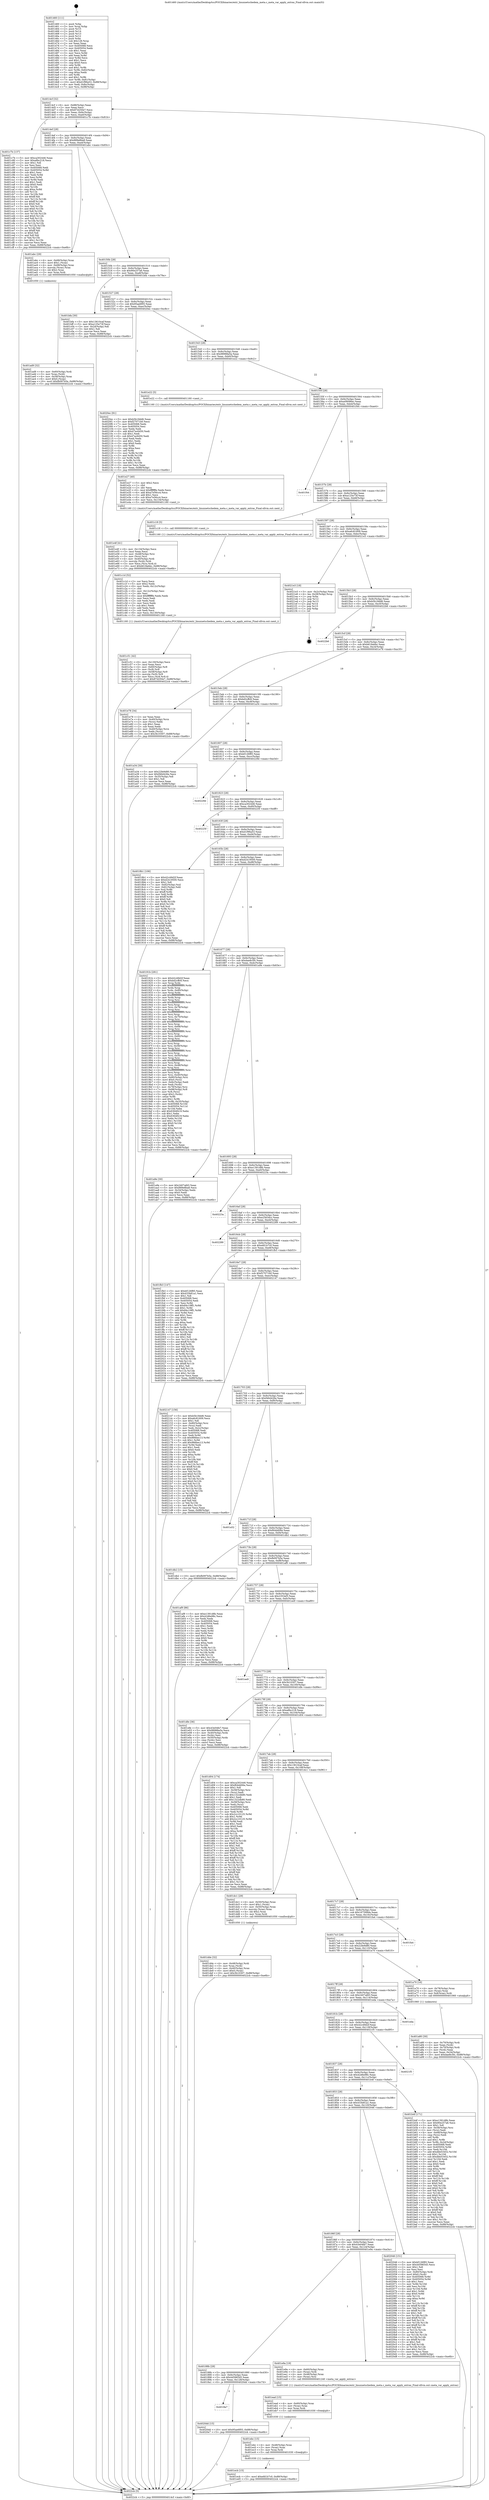 digraph "0x401460" {
  label = "0x401460 (/mnt/c/Users/mathe/Desktop/tcc/POCII/binaries/extr_linuxnetschedem_meta.c_meta_var_apply_extras_Final-ollvm.out::main(0))"
  labelloc = "t"
  node[shape=record]

  Entry [label="",width=0.3,height=0.3,shape=circle,fillcolor=black,style=filled]
  "0x4014cf" [label="{
     0x4014cf [32]\l
     | [instrs]\l
     &nbsp;&nbsp;0x4014cf \<+6\>: mov -0x88(%rbp),%eax\l
     &nbsp;&nbsp;0x4014d5 \<+2\>: mov %eax,%ecx\l
     &nbsp;&nbsp;0x4014d7 \<+6\>: sub $0x87d250e7,%ecx\l
     &nbsp;&nbsp;0x4014dd \<+6\>: mov %eax,-0x9c(%rbp)\l
     &nbsp;&nbsp;0x4014e3 \<+6\>: mov %ecx,-0xa0(%rbp)\l
     &nbsp;&nbsp;0x4014e9 \<+6\>: je 0000000000401c7b \<main+0x81b\>\l
  }"]
  "0x401c7b" [label="{
     0x401c7b [137]\l
     | [instrs]\l
     &nbsp;&nbsp;0x401c7b \<+5\>: mov $0xca302446,%eax\l
     &nbsp;&nbsp;0x401c80 \<+5\>: mov $0xa8bc218,%ecx\l
     &nbsp;&nbsp;0x401c85 \<+2\>: mov $0x1,%dl\l
     &nbsp;&nbsp;0x401c87 \<+2\>: xor %esi,%esi\l
     &nbsp;&nbsp;0x401c89 \<+7\>: mov 0x405068,%edi\l
     &nbsp;&nbsp;0x401c90 \<+8\>: mov 0x405054,%r8d\l
     &nbsp;&nbsp;0x401c98 \<+3\>: sub $0x1,%esi\l
     &nbsp;&nbsp;0x401c9b \<+3\>: mov %edi,%r9d\l
     &nbsp;&nbsp;0x401c9e \<+3\>: add %esi,%r9d\l
     &nbsp;&nbsp;0x401ca1 \<+4\>: imul %r9d,%edi\l
     &nbsp;&nbsp;0x401ca5 \<+3\>: and $0x1,%edi\l
     &nbsp;&nbsp;0x401ca8 \<+3\>: cmp $0x0,%edi\l
     &nbsp;&nbsp;0x401cab \<+4\>: sete %r10b\l
     &nbsp;&nbsp;0x401caf \<+4\>: cmp $0xa,%r8d\l
     &nbsp;&nbsp;0x401cb3 \<+4\>: setl %r11b\l
     &nbsp;&nbsp;0x401cb7 \<+3\>: mov %r10b,%bl\l
     &nbsp;&nbsp;0x401cba \<+3\>: xor $0xff,%bl\l
     &nbsp;&nbsp;0x401cbd \<+3\>: mov %r11b,%r14b\l
     &nbsp;&nbsp;0x401cc0 \<+4\>: xor $0xff,%r14b\l
     &nbsp;&nbsp;0x401cc4 \<+3\>: xor $0x0,%dl\l
     &nbsp;&nbsp;0x401cc7 \<+3\>: mov %bl,%r15b\l
     &nbsp;&nbsp;0x401cca \<+4\>: and $0x0,%r15b\l
     &nbsp;&nbsp;0x401cce \<+3\>: and %dl,%r10b\l
     &nbsp;&nbsp;0x401cd1 \<+3\>: mov %r14b,%r12b\l
     &nbsp;&nbsp;0x401cd4 \<+4\>: and $0x0,%r12b\l
     &nbsp;&nbsp;0x401cd8 \<+3\>: and %dl,%r11b\l
     &nbsp;&nbsp;0x401cdb \<+3\>: or %r10b,%r15b\l
     &nbsp;&nbsp;0x401cde \<+3\>: or %r11b,%r12b\l
     &nbsp;&nbsp;0x401ce1 \<+3\>: xor %r12b,%r15b\l
     &nbsp;&nbsp;0x401ce4 \<+3\>: or %r14b,%bl\l
     &nbsp;&nbsp;0x401ce7 \<+3\>: xor $0xff,%bl\l
     &nbsp;&nbsp;0x401cea \<+3\>: or $0x0,%dl\l
     &nbsp;&nbsp;0x401ced \<+2\>: and %dl,%bl\l
     &nbsp;&nbsp;0x401cef \<+3\>: or %bl,%r15b\l
     &nbsp;&nbsp;0x401cf2 \<+4\>: test $0x1,%r15b\l
     &nbsp;&nbsp;0x401cf6 \<+3\>: cmovne %ecx,%eax\l
     &nbsp;&nbsp;0x401cf9 \<+6\>: mov %eax,-0x88(%rbp)\l
     &nbsp;&nbsp;0x401cff \<+5\>: jmp 00000000004022cb \<main+0xe6b\>\l
  }"]
  "0x4014ef" [label="{
     0x4014ef [28]\l
     | [instrs]\l
     &nbsp;&nbsp;0x4014ef \<+5\>: jmp 00000000004014f4 \<main+0x94\>\l
     &nbsp;&nbsp;0x4014f4 \<+6\>: mov -0x9c(%rbp),%eax\l
     &nbsp;&nbsp;0x4014fa \<+5\>: sub $0x889e8ba8,%eax\l
     &nbsp;&nbsp;0x4014ff \<+6\>: mov %eax,-0xa4(%rbp)\l
     &nbsp;&nbsp;0x401505 \<+6\>: je 0000000000401abc \<main+0x65c\>\l
  }"]
  Exit [label="",width=0.3,height=0.3,shape=circle,fillcolor=black,style=filled,peripheries=2]
  "0x401abc" [label="{
     0x401abc [29]\l
     | [instrs]\l
     &nbsp;&nbsp;0x401abc \<+4\>: mov -0x68(%rbp),%rax\l
     &nbsp;&nbsp;0x401ac0 \<+6\>: movl $0x1,(%rax)\l
     &nbsp;&nbsp;0x401ac6 \<+4\>: mov -0x68(%rbp),%rax\l
     &nbsp;&nbsp;0x401aca \<+3\>: movslq (%rax),%rax\l
     &nbsp;&nbsp;0x401acd \<+4\>: shl $0x2,%rax\l
     &nbsp;&nbsp;0x401ad1 \<+3\>: mov %rax,%rdi\l
     &nbsp;&nbsp;0x401ad4 \<+5\>: call 0000000000401050 \<malloc@plt\>\l
     | [calls]\l
     &nbsp;&nbsp;0x401050 \{1\} (unknown)\l
  }"]
  "0x40150b" [label="{
     0x40150b [28]\l
     | [instrs]\l
     &nbsp;&nbsp;0x40150b \<+5\>: jmp 0000000000401510 \<main+0xb0\>\l
     &nbsp;&nbsp;0x401510 \<+6\>: mov -0x9c(%rbp),%eax\l
     &nbsp;&nbsp;0x401516 \<+5\>: sub $0x90e257a6,%eax\l
     &nbsp;&nbsp;0x40151b \<+6\>: mov %eax,-0xa8(%rbp)\l
     &nbsp;&nbsp;0x401521 \<+6\>: je 0000000000401bfa \<main+0x79a\>\l
  }"]
  "0x4018a7" [label="{
     0x4018a7\l
  }", style=dashed]
  "0x401bfa" [label="{
     0x401bfa [30]\l
     | [instrs]\l
     &nbsp;&nbsp;0x401bfa \<+5\>: mov $0x13610caf,%eax\l
     &nbsp;&nbsp;0x401bff \<+5\>: mov $0xa125e73f,%ecx\l
     &nbsp;&nbsp;0x401c04 \<+3\>: mov -0x2d(%rbp),%dl\l
     &nbsp;&nbsp;0x401c07 \<+3\>: test $0x1,%dl\l
     &nbsp;&nbsp;0x401c0a \<+3\>: cmovne %ecx,%eax\l
     &nbsp;&nbsp;0x401c0d \<+6\>: mov %eax,-0x88(%rbp)\l
     &nbsp;&nbsp;0x401c13 \<+5\>: jmp 00000000004022cb \<main+0xe6b\>\l
  }"]
  "0x401527" [label="{
     0x401527 [28]\l
     | [instrs]\l
     &nbsp;&nbsp;0x401527 \<+5\>: jmp 000000000040152c \<main+0xcc\>\l
     &nbsp;&nbsp;0x40152c \<+6\>: mov -0x9c(%rbp),%eax\l
     &nbsp;&nbsp;0x401532 \<+5\>: sub $0x95ae6f05,%eax\l
     &nbsp;&nbsp;0x401537 \<+6\>: mov %eax,-0xac(%rbp)\l
     &nbsp;&nbsp;0x40153d \<+6\>: je 00000000004020ec \<main+0xc8c\>\l
  }"]
  "0x4020dd" [label="{
     0x4020dd [15]\l
     | [instrs]\l
     &nbsp;&nbsp;0x4020dd \<+10\>: movl $0x95ae6f05,-0x88(%rbp)\l
     &nbsp;&nbsp;0x4020e7 \<+5\>: jmp 00000000004022cb \<main+0xe6b\>\l
  }"]
  "0x4020ec" [label="{
     0x4020ec [91]\l
     | [instrs]\l
     &nbsp;&nbsp;0x4020ec \<+5\>: mov $0xb5b18dd6,%eax\l
     &nbsp;&nbsp;0x4020f1 \<+5\>: mov $0xf27071b0,%ecx\l
     &nbsp;&nbsp;0x4020f6 \<+7\>: mov 0x405068,%edx\l
     &nbsp;&nbsp;0x4020fd \<+7\>: mov 0x405054,%esi\l
     &nbsp;&nbsp;0x402104 \<+2\>: mov %edx,%edi\l
     &nbsp;&nbsp;0x402106 \<+6\>: add $0x47ac6450,%edi\l
     &nbsp;&nbsp;0x40210c \<+3\>: sub $0x1,%edi\l
     &nbsp;&nbsp;0x40210f \<+6\>: sub $0x47ac6450,%edi\l
     &nbsp;&nbsp;0x402115 \<+3\>: imul %edi,%edx\l
     &nbsp;&nbsp;0x402118 \<+3\>: and $0x1,%edx\l
     &nbsp;&nbsp;0x40211b \<+3\>: cmp $0x0,%edx\l
     &nbsp;&nbsp;0x40211e \<+4\>: sete %r8b\l
     &nbsp;&nbsp;0x402122 \<+3\>: cmp $0xa,%esi\l
     &nbsp;&nbsp;0x402125 \<+4\>: setl %r9b\l
     &nbsp;&nbsp;0x402129 \<+3\>: mov %r8b,%r10b\l
     &nbsp;&nbsp;0x40212c \<+3\>: and %r9b,%r10b\l
     &nbsp;&nbsp;0x40212f \<+3\>: xor %r9b,%r8b\l
     &nbsp;&nbsp;0x402132 \<+3\>: or %r8b,%r10b\l
     &nbsp;&nbsp;0x402135 \<+4\>: test $0x1,%r10b\l
     &nbsp;&nbsp;0x402139 \<+3\>: cmovne %ecx,%eax\l
     &nbsp;&nbsp;0x40213c \<+6\>: mov %eax,-0x88(%rbp)\l
     &nbsp;&nbsp;0x402142 \<+5\>: jmp 00000000004022cb \<main+0xe6b\>\l
  }"]
  "0x401543" [label="{
     0x401543 [28]\l
     | [instrs]\l
     &nbsp;&nbsp;0x401543 \<+5\>: jmp 0000000000401548 \<main+0xe8\>\l
     &nbsp;&nbsp;0x401548 \<+6\>: mov -0x9c(%rbp),%eax\l
     &nbsp;&nbsp;0x40154e \<+5\>: sub $0x98988a5a,%eax\l
     &nbsp;&nbsp;0x401553 \<+6\>: mov %eax,-0xb0(%rbp)\l
     &nbsp;&nbsp;0x401559 \<+6\>: je 0000000000401e22 \<main+0x9c2\>\l
  }"]
  "0x401ecb" [label="{
     0x401ecb [15]\l
     | [instrs]\l
     &nbsp;&nbsp;0x401ecb \<+10\>: movl $0xefd1b7c0,-0x88(%rbp)\l
     &nbsp;&nbsp;0x401ed5 \<+5\>: jmp 00000000004022cb \<main+0xe6b\>\l
  }"]
  "0x401e22" [label="{
     0x401e22 [5]\l
     | [instrs]\l
     &nbsp;&nbsp;0x401e22 \<+5\>: call 0000000000401160 \<next_i\>\l
     | [calls]\l
     &nbsp;&nbsp;0x401160 \{1\} (/mnt/c/Users/mathe/Desktop/tcc/POCII/binaries/extr_linuxnetschedem_meta.c_meta_var_apply_extras_Final-ollvm.out::next_i)\l
  }"]
  "0x40155f" [label="{
     0x40155f [28]\l
     | [instrs]\l
     &nbsp;&nbsp;0x40155f \<+5\>: jmp 0000000000401564 \<main+0x104\>\l
     &nbsp;&nbsp;0x401564 \<+6\>: mov -0x9c(%rbp),%eax\l
     &nbsp;&nbsp;0x40156a \<+5\>: sub $0xa09096ec,%eax\l
     &nbsp;&nbsp;0x40156f \<+6\>: mov %eax,-0xb4(%rbp)\l
     &nbsp;&nbsp;0x401575 \<+6\>: je 0000000000401f44 \<main+0xae4\>\l
  }"]
  "0x401ebc" [label="{
     0x401ebc [15]\l
     | [instrs]\l
     &nbsp;&nbsp;0x401ebc \<+4\>: mov -0x48(%rbp),%rax\l
     &nbsp;&nbsp;0x401ec0 \<+3\>: mov (%rax),%rax\l
     &nbsp;&nbsp;0x401ec3 \<+3\>: mov %rax,%rdi\l
     &nbsp;&nbsp;0x401ec6 \<+5\>: call 0000000000401030 \<free@plt\>\l
     | [calls]\l
     &nbsp;&nbsp;0x401030 \{1\} (unknown)\l
  }"]
  "0x401f44" [label="{
     0x401f44\l
  }", style=dashed]
  "0x40157b" [label="{
     0x40157b [28]\l
     | [instrs]\l
     &nbsp;&nbsp;0x40157b \<+5\>: jmp 0000000000401580 \<main+0x120\>\l
     &nbsp;&nbsp;0x401580 \<+6\>: mov -0x9c(%rbp),%eax\l
     &nbsp;&nbsp;0x401586 \<+5\>: sub $0xa125e73f,%eax\l
     &nbsp;&nbsp;0x40158b \<+6\>: mov %eax,-0xb8(%rbp)\l
     &nbsp;&nbsp;0x401591 \<+6\>: je 0000000000401c18 \<main+0x7b8\>\l
  }"]
  "0x401ead" [label="{
     0x401ead [15]\l
     | [instrs]\l
     &nbsp;&nbsp;0x401ead \<+4\>: mov -0x60(%rbp),%rax\l
     &nbsp;&nbsp;0x401eb1 \<+3\>: mov (%rax),%rax\l
     &nbsp;&nbsp;0x401eb4 \<+3\>: mov %rax,%rdi\l
     &nbsp;&nbsp;0x401eb7 \<+5\>: call 0000000000401030 \<free@plt\>\l
     | [calls]\l
     &nbsp;&nbsp;0x401030 \{1\} (unknown)\l
  }"]
  "0x401c18" [label="{
     0x401c18 [5]\l
     | [instrs]\l
     &nbsp;&nbsp;0x401c18 \<+5\>: call 0000000000401160 \<next_i\>\l
     | [calls]\l
     &nbsp;&nbsp;0x401160 \{1\} (/mnt/c/Users/mathe/Desktop/tcc/POCII/binaries/extr_linuxnetschedem_meta.c_meta_var_apply_extras_Final-ollvm.out::next_i)\l
  }"]
  "0x401597" [label="{
     0x401597 [28]\l
     | [instrs]\l
     &nbsp;&nbsp;0x401597 \<+5\>: jmp 000000000040159c \<main+0x13c\>\l
     &nbsp;&nbsp;0x40159c \<+6\>: mov -0x9c(%rbp),%eax\l
     &nbsp;&nbsp;0x4015a2 \<+5\>: sub $0xa6c81609,%eax\l
     &nbsp;&nbsp;0x4015a7 \<+6\>: mov %eax,-0xbc(%rbp)\l
     &nbsp;&nbsp;0x4015ad \<+6\>: je 00000000004021e3 \<main+0xd83\>\l
  }"]
  "0x40188b" [label="{
     0x40188b [28]\l
     | [instrs]\l
     &nbsp;&nbsp;0x40188b \<+5\>: jmp 0000000000401890 \<main+0x430\>\l
     &nbsp;&nbsp;0x401890 \<+6\>: mov -0x9c(%rbp),%eax\l
     &nbsp;&nbsp;0x401896 \<+5\>: sub $0x44596545,%eax\l
     &nbsp;&nbsp;0x40189b \<+6\>: mov %eax,-0x128(%rbp)\l
     &nbsp;&nbsp;0x4018a1 \<+6\>: je 00000000004020dd \<main+0xc7d\>\l
  }"]
  "0x4021e3" [label="{
     0x4021e3 [18]\l
     | [instrs]\l
     &nbsp;&nbsp;0x4021e3 \<+3\>: mov -0x2c(%rbp),%eax\l
     &nbsp;&nbsp;0x4021e6 \<+4\>: lea -0x28(%rbp),%rsp\l
     &nbsp;&nbsp;0x4021ea \<+1\>: pop %rbx\l
     &nbsp;&nbsp;0x4021eb \<+2\>: pop %r12\l
     &nbsp;&nbsp;0x4021ed \<+2\>: pop %r13\l
     &nbsp;&nbsp;0x4021ef \<+2\>: pop %r14\l
     &nbsp;&nbsp;0x4021f1 \<+2\>: pop %r15\l
     &nbsp;&nbsp;0x4021f3 \<+1\>: pop %rbp\l
     &nbsp;&nbsp;0x4021f4 \<+1\>: ret\l
  }"]
  "0x4015b3" [label="{
     0x4015b3 [28]\l
     | [instrs]\l
     &nbsp;&nbsp;0x4015b3 \<+5\>: jmp 00000000004015b8 \<main+0x158\>\l
     &nbsp;&nbsp;0x4015b8 \<+6\>: mov -0x9c(%rbp),%eax\l
     &nbsp;&nbsp;0x4015be \<+5\>: sub $0xb5b18dd6,%eax\l
     &nbsp;&nbsp;0x4015c3 \<+6\>: mov %eax,-0xc0(%rbp)\l
     &nbsp;&nbsp;0x4015c9 \<+6\>: je 00000000004022b6 \<main+0xe56\>\l
  }"]
  "0x401e9a" [label="{
     0x401e9a [19]\l
     | [instrs]\l
     &nbsp;&nbsp;0x401e9a \<+4\>: mov -0x60(%rbp),%rax\l
     &nbsp;&nbsp;0x401e9e \<+3\>: mov (%rax),%rdi\l
     &nbsp;&nbsp;0x401ea1 \<+4\>: mov -0x48(%rbp),%rax\l
     &nbsp;&nbsp;0x401ea5 \<+3\>: mov (%rax),%rsi\l
     &nbsp;&nbsp;0x401ea8 \<+5\>: call 0000000000401240 \<meta_var_apply_extras\>\l
     | [calls]\l
     &nbsp;&nbsp;0x401240 \{1\} (/mnt/c/Users/mathe/Desktop/tcc/POCII/binaries/extr_linuxnetschedem_meta.c_meta_var_apply_extras_Final-ollvm.out::meta_var_apply_extras)\l
  }"]
  "0x4022b6" [label="{
     0x4022b6\l
  }", style=dashed]
  "0x4015cf" [label="{
     0x4015cf [28]\l
     | [instrs]\l
     &nbsp;&nbsp;0x4015cf \<+5\>: jmp 00000000004015d4 \<main+0x174\>\l
     &nbsp;&nbsp;0x4015d4 \<+6\>: mov -0x9c(%rbp),%eax\l
     &nbsp;&nbsp;0x4015da \<+5\>: sub $0xb618abbc,%eax\l
     &nbsp;&nbsp;0x4015df \<+6\>: mov %eax,-0xc4(%rbp)\l
     &nbsp;&nbsp;0x4015e5 \<+6\>: je 0000000000401e78 \<main+0xa18\>\l
  }"]
  "0x40186f" [label="{
     0x40186f [28]\l
     | [instrs]\l
     &nbsp;&nbsp;0x40186f \<+5\>: jmp 0000000000401874 \<main+0x414\>\l
     &nbsp;&nbsp;0x401874 \<+6\>: mov -0x9c(%rbp),%eax\l
     &nbsp;&nbsp;0x40187a \<+5\>: sub $0x43e04fe7,%eax\l
     &nbsp;&nbsp;0x40187f \<+6\>: mov %eax,-0x124(%rbp)\l
     &nbsp;&nbsp;0x401885 \<+6\>: je 0000000000401e9a \<main+0xa3a\>\l
  }"]
  "0x401e78" [label="{
     0x401e78 [34]\l
     | [instrs]\l
     &nbsp;&nbsp;0x401e78 \<+2\>: xor %eax,%eax\l
     &nbsp;&nbsp;0x401e7a \<+4\>: mov -0x40(%rbp),%rcx\l
     &nbsp;&nbsp;0x401e7e \<+2\>: mov (%rcx),%edx\l
     &nbsp;&nbsp;0x401e80 \<+3\>: sub $0x1,%eax\l
     &nbsp;&nbsp;0x401e83 \<+2\>: sub %eax,%edx\l
     &nbsp;&nbsp;0x401e85 \<+4\>: mov -0x40(%rbp),%rcx\l
     &nbsp;&nbsp;0x401e89 \<+2\>: mov %edx,(%rcx)\l
     &nbsp;&nbsp;0x401e8b \<+10\>: movl $0x3b10307,-0x88(%rbp)\l
     &nbsp;&nbsp;0x401e95 \<+5\>: jmp 00000000004022cb \<main+0xe6b\>\l
  }"]
  "0x4015eb" [label="{
     0x4015eb [28]\l
     | [instrs]\l
     &nbsp;&nbsp;0x4015eb \<+5\>: jmp 00000000004015f0 \<main+0x190\>\l
     &nbsp;&nbsp;0x4015f0 \<+6\>: mov -0x9c(%rbp),%eax\l
     &nbsp;&nbsp;0x4015f6 \<+5\>: sub $0xbd2cffc6,%eax\l
     &nbsp;&nbsp;0x4015fb \<+6\>: mov %eax,-0xc8(%rbp)\l
     &nbsp;&nbsp;0x401601 \<+6\>: je 0000000000401a34 \<main+0x5d4\>\l
  }"]
  "0x402046" [label="{
     0x402046 [151]\l
     | [instrs]\l
     &nbsp;&nbsp;0x402046 \<+5\>: mov $0xbf126f85,%eax\l
     &nbsp;&nbsp;0x40204b \<+5\>: mov $0x44596545,%ecx\l
     &nbsp;&nbsp;0x402050 \<+2\>: mov $0x1,%dl\l
     &nbsp;&nbsp;0x402052 \<+2\>: xor %esi,%esi\l
     &nbsp;&nbsp;0x402054 \<+4\>: mov -0x80(%rbp),%rdi\l
     &nbsp;&nbsp;0x402058 \<+6\>: movl $0x0,(%rdi)\l
     &nbsp;&nbsp;0x40205e \<+8\>: mov 0x405068,%r8d\l
     &nbsp;&nbsp;0x402066 \<+8\>: mov 0x405054,%r9d\l
     &nbsp;&nbsp;0x40206e \<+3\>: sub $0x1,%esi\l
     &nbsp;&nbsp;0x402071 \<+3\>: mov %r8d,%r10d\l
     &nbsp;&nbsp;0x402074 \<+3\>: add %esi,%r10d\l
     &nbsp;&nbsp;0x402077 \<+4\>: imul %r10d,%r8d\l
     &nbsp;&nbsp;0x40207b \<+4\>: and $0x1,%r8d\l
     &nbsp;&nbsp;0x40207f \<+4\>: cmp $0x0,%r8d\l
     &nbsp;&nbsp;0x402083 \<+4\>: sete %r11b\l
     &nbsp;&nbsp;0x402087 \<+4\>: cmp $0xa,%r9d\l
     &nbsp;&nbsp;0x40208b \<+3\>: setl %bl\l
     &nbsp;&nbsp;0x40208e \<+3\>: mov %r11b,%r14b\l
     &nbsp;&nbsp;0x402091 \<+4\>: xor $0xff,%r14b\l
     &nbsp;&nbsp;0x402095 \<+3\>: mov %bl,%r15b\l
     &nbsp;&nbsp;0x402098 \<+4\>: xor $0xff,%r15b\l
     &nbsp;&nbsp;0x40209c \<+3\>: xor $0x1,%dl\l
     &nbsp;&nbsp;0x40209f \<+3\>: mov %r14b,%r12b\l
     &nbsp;&nbsp;0x4020a2 \<+4\>: and $0xff,%r12b\l
     &nbsp;&nbsp;0x4020a6 \<+3\>: and %dl,%r11b\l
     &nbsp;&nbsp;0x4020a9 \<+3\>: mov %r15b,%r13b\l
     &nbsp;&nbsp;0x4020ac \<+4\>: and $0xff,%r13b\l
     &nbsp;&nbsp;0x4020b0 \<+2\>: and %dl,%bl\l
     &nbsp;&nbsp;0x4020b2 \<+3\>: or %r11b,%r12b\l
     &nbsp;&nbsp;0x4020b5 \<+3\>: or %bl,%r13b\l
     &nbsp;&nbsp;0x4020b8 \<+3\>: xor %r13b,%r12b\l
     &nbsp;&nbsp;0x4020bb \<+3\>: or %r15b,%r14b\l
     &nbsp;&nbsp;0x4020be \<+4\>: xor $0xff,%r14b\l
     &nbsp;&nbsp;0x4020c2 \<+3\>: or $0x1,%dl\l
     &nbsp;&nbsp;0x4020c5 \<+3\>: and %dl,%r14b\l
     &nbsp;&nbsp;0x4020c8 \<+3\>: or %r14b,%r12b\l
     &nbsp;&nbsp;0x4020cb \<+4\>: test $0x1,%r12b\l
     &nbsp;&nbsp;0x4020cf \<+3\>: cmovne %ecx,%eax\l
     &nbsp;&nbsp;0x4020d2 \<+6\>: mov %eax,-0x88(%rbp)\l
     &nbsp;&nbsp;0x4020d8 \<+5\>: jmp 00000000004022cb \<main+0xe6b\>\l
  }"]
  "0x401a34" [label="{
     0x401a34 [30]\l
     | [instrs]\l
     &nbsp;&nbsp;0x401a34 \<+5\>: mov $0x22fe9d80,%eax\l
     &nbsp;&nbsp;0x401a39 \<+5\>: mov $0xf46d426e,%ecx\l
     &nbsp;&nbsp;0x401a3e \<+3\>: mov -0x35(%rbp),%dl\l
     &nbsp;&nbsp;0x401a41 \<+3\>: test $0x1,%dl\l
     &nbsp;&nbsp;0x401a44 \<+3\>: cmovne %ecx,%eax\l
     &nbsp;&nbsp;0x401a47 \<+6\>: mov %eax,-0x88(%rbp)\l
     &nbsp;&nbsp;0x401a4d \<+5\>: jmp 00000000004022cb \<main+0xe6b\>\l
  }"]
  "0x401607" [label="{
     0x401607 [28]\l
     | [instrs]\l
     &nbsp;&nbsp;0x401607 \<+5\>: jmp 000000000040160c \<main+0x1ac\>\l
     &nbsp;&nbsp;0x40160c \<+6\>: mov -0x9c(%rbp),%eax\l
     &nbsp;&nbsp;0x401612 \<+5\>: sub $0xbf126f85,%eax\l
     &nbsp;&nbsp;0x401617 \<+6\>: mov %eax,-0xcc(%rbp)\l
     &nbsp;&nbsp;0x40161d \<+6\>: je 000000000040229d \<main+0xe3d\>\l
  }"]
  "0x401e4f" [label="{
     0x401e4f [41]\l
     | [instrs]\l
     &nbsp;&nbsp;0x401e4f \<+6\>: mov -0x134(%rbp),%ecx\l
     &nbsp;&nbsp;0x401e55 \<+3\>: imul %eax,%ecx\l
     &nbsp;&nbsp;0x401e58 \<+4\>: mov -0x48(%rbp),%rsi\l
     &nbsp;&nbsp;0x401e5c \<+3\>: mov (%rsi),%rsi\l
     &nbsp;&nbsp;0x401e5f \<+4\>: mov -0x40(%rbp),%rdi\l
     &nbsp;&nbsp;0x401e63 \<+3\>: movslq (%rdi),%rdi\l
     &nbsp;&nbsp;0x401e66 \<+3\>: mov %ecx,(%rsi,%rdi,4)\l
     &nbsp;&nbsp;0x401e69 \<+10\>: movl $0xb618abbc,-0x88(%rbp)\l
     &nbsp;&nbsp;0x401e73 \<+5\>: jmp 00000000004022cb \<main+0xe6b\>\l
  }"]
  "0x40229d" [label="{
     0x40229d\l
  }", style=dashed]
  "0x401623" [label="{
     0x401623 [28]\l
     | [instrs]\l
     &nbsp;&nbsp;0x401623 \<+5\>: jmp 0000000000401628 \<main+0x1c8\>\l
     &nbsp;&nbsp;0x401628 \<+6\>: mov -0x9c(%rbp),%eax\l
     &nbsp;&nbsp;0x40162e \<+5\>: sub $0xca302446,%eax\l
     &nbsp;&nbsp;0x401633 \<+6\>: mov %eax,-0xd0(%rbp)\l
     &nbsp;&nbsp;0x401639 \<+6\>: je 000000000040225f \<main+0xdff\>\l
  }"]
  "0x401e27" [label="{
     0x401e27 [40]\l
     | [instrs]\l
     &nbsp;&nbsp;0x401e27 \<+5\>: mov $0x2,%ecx\l
     &nbsp;&nbsp;0x401e2c \<+1\>: cltd\l
     &nbsp;&nbsp;0x401e2d \<+2\>: idiv %ecx\l
     &nbsp;&nbsp;0x401e2f \<+6\>: imul $0xfffffffe,%edx,%ecx\l
     &nbsp;&nbsp;0x401e35 \<+6\>: add $0xa7e56cc4,%ecx\l
     &nbsp;&nbsp;0x401e3b \<+3\>: add $0x1,%ecx\l
     &nbsp;&nbsp;0x401e3e \<+6\>: sub $0xa7e56cc4,%ecx\l
     &nbsp;&nbsp;0x401e44 \<+6\>: mov %ecx,-0x134(%rbp)\l
     &nbsp;&nbsp;0x401e4a \<+5\>: call 0000000000401160 \<next_i\>\l
     | [calls]\l
     &nbsp;&nbsp;0x401160 \{1\} (/mnt/c/Users/mathe/Desktop/tcc/POCII/binaries/extr_linuxnetschedem_meta.c_meta_var_apply_extras_Final-ollvm.out::next_i)\l
  }"]
  "0x40225f" [label="{
     0x40225f\l
  }", style=dashed]
  "0x40163f" [label="{
     0x40163f [28]\l
     | [instrs]\l
     &nbsp;&nbsp;0x40163f \<+5\>: jmp 0000000000401644 \<main+0x1e4\>\l
     &nbsp;&nbsp;0x401644 \<+6\>: mov -0x9c(%rbp),%eax\l
     &nbsp;&nbsp;0x40164a \<+5\>: sub $0xd1f96a53,%eax\l
     &nbsp;&nbsp;0x40164f \<+6\>: mov %eax,-0xd4(%rbp)\l
     &nbsp;&nbsp;0x401655 \<+6\>: je 00000000004018b1 \<main+0x451\>\l
  }"]
  "0x401dde" [label="{
     0x401dde [32]\l
     | [instrs]\l
     &nbsp;&nbsp;0x401dde \<+4\>: mov -0x48(%rbp),%rdi\l
     &nbsp;&nbsp;0x401de2 \<+3\>: mov %rax,(%rdi)\l
     &nbsp;&nbsp;0x401de5 \<+4\>: mov -0x40(%rbp),%rax\l
     &nbsp;&nbsp;0x401de9 \<+6\>: movl $0x0,(%rax)\l
     &nbsp;&nbsp;0x401def \<+10\>: movl $0x3b10307,-0x88(%rbp)\l
     &nbsp;&nbsp;0x401df9 \<+5\>: jmp 00000000004022cb \<main+0xe6b\>\l
  }"]
  "0x4018b1" [label="{
     0x4018b1 [106]\l
     | [instrs]\l
     &nbsp;&nbsp;0x4018b1 \<+5\>: mov $0x42c49d2f,%eax\l
     &nbsp;&nbsp;0x4018b6 \<+5\>: mov $0xd2419500,%ecx\l
     &nbsp;&nbsp;0x4018bb \<+2\>: mov $0x1,%dl\l
     &nbsp;&nbsp;0x4018bd \<+7\>: mov -0x82(%rbp),%sil\l
     &nbsp;&nbsp;0x4018c4 \<+7\>: mov -0x81(%rbp),%dil\l
     &nbsp;&nbsp;0x4018cb \<+3\>: mov %sil,%r8b\l
     &nbsp;&nbsp;0x4018ce \<+4\>: xor $0xff,%r8b\l
     &nbsp;&nbsp;0x4018d2 \<+3\>: mov %dil,%r9b\l
     &nbsp;&nbsp;0x4018d5 \<+4\>: xor $0xff,%r9b\l
     &nbsp;&nbsp;0x4018d9 \<+3\>: xor $0x0,%dl\l
     &nbsp;&nbsp;0x4018dc \<+3\>: mov %r8b,%r10b\l
     &nbsp;&nbsp;0x4018df \<+4\>: and $0x0,%r10b\l
     &nbsp;&nbsp;0x4018e3 \<+3\>: and %dl,%sil\l
     &nbsp;&nbsp;0x4018e6 \<+3\>: mov %r9b,%r11b\l
     &nbsp;&nbsp;0x4018e9 \<+4\>: and $0x0,%r11b\l
     &nbsp;&nbsp;0x4018ed \<+3\>: and %dl,%dil\l
     &nbsp;&nbsp;0x4018f0 \<+3\>: or %sil,%r10b\l
     &nbsp;&nbsp;0x4018f3 \<+3\>: or %dil,%r11b\l
     &nbsp;&nbsp;0x4018f6 \<+3\>: xor %r11b,%r10b\l
     &nbsp;&nbsp;0x4018f9 \<+3\>: or %r9b,%r8b\l
     &nbsp;&nbsp;0x4018fc \<+4\>: xor $0xff,%r8b\l
     &nbsp;&nbsp;0x401900 \<+3\>: or $0x0,%dl\l
     &nbsp;&nbsp;0x401903 \<+3\>: and %dl,%r8b\l
     &nbsp;&nbsp;0x401906 \<+3\>: or %r8b,%r10b\l
     &nbsp;&nbsp;0x401909 \<+4\>: test $0x1,%r10b\l
     &nbsp;&nbsp;0x40190d \<+3\>: cmovne %ecx,%eax\l
     &nbsp;&nbsp;0x401910 \<+6\>: mov %eax,-0x88(%rbp)\l
     &nbsp;&nbsp;0x401916 \<+5\>: jmp 00000000004022cb \<main+0xe6b\>\l
  }"]
  "0x40165b" [label="{
     0x40165b [28]\l
     | [instrs]\l
     &nbsp;&nbsp;0x40165b \<+5\>: jmp 0000000000401660 \<main+0x200\>\l
     &nbsp;&nbsp;0x401660 \<+6\>: mov -0x9c(%rbp),%eax\l
     &nbsp;&nbsp;0x401666 \<+5\>: sub $0xd2419500,%eax\l
     &nbsp;&nbsp;0x40166b \<+6\>: mov %eax,-0xd8(%rbp)\l
     &nbsp;&nbsp;0x401671 \<+6\>: je 000000000040191b \<main+0x4bb\>\l
  }"]
  "0x4022cb" [label="{
     0x4022cb [5]\l
     | [instrs]\l
     &nbsp;&nbsp;0x4022cb \<+5\>: jmp 00000000004014cf \<main+0x6f\>\l
  }"]
  "0x401460" [label="{
     0x401460 [111]\l
     | [instrs]\l
     &nbsp;&nbsp;0x401460 \<+1\>: push %rbp\l
     &nbsp;&nbsp;0x401461 \<+3\>: mov %rsp,%rbp\l
     &nbsp;&nbsp;0x401464 \<+2\>: push %r15\l
     &nbsp;&nbsp;0x401466 \<+2\>: push %r14\l
     &nbsp;&nbsp;0x401468 \<+2\>: push %r13\l
     &nbsp;&nbsp;0x40146a \<+2\>: push %r12\l
     &nbsp;&nbsp;0x40146c \<+1\>: push %rbx\l
     &nbsp;&nbsp;0x40146d \<+7\>: sub $0x128,%rsp\l
     &nbsp;&nbsp;0x401474 \<+2\>: xor %eax,%eax\l
     &nbsp;&nbsp;0x401476 \<+7\>: mov 0x405068,%ecx\l
     &nbsp;&nbsp;0x40147d \<+7\>: mov 0x405054,%edx\l
     &nbsp;&nbsp;0x401484 \<+3\>: sub $0x1,%eax\l
     &nbsp;&nbsp;0x401487 \<+3\>: mov %ecx,%r8d\l
     &nbsp;&nbsp;0x40148a \<+3\>: add %eax,%r8d\l
     &nbsp;&nbsp;0x40148d \<+4\>: imul %r8d,%ecx\l
     &nbsp;&nbsp;0x401491 \<+3\>: and $0x1,%ecx\l
     &nbsp;&nbsp;0x401494 \<+3\>: cmp $0x0,%ecx\l
     &nbsp;&nbsp;0x401497 \<+4\>: sete %r9b\l
     &nbsp;&nbsp;0x40149b \<+4\>: and $0x1,%r9b\l
     &nbsp;&nbsp;0x40149f \<+7\>: mov %r9b,-0x82(%rbp)\l
     &nbsp;&nbsp;0x4014a6 \<+3\>: cmp $0xa,%edx\l
     &nbsp;&nbsp;0x4014a9 \<+4\>: setl %r9b\l
     &nbsp;&nbsp;0x4014ad \<+4\>: and $0x1,%r9b\l
     &nbsp;&nbsp;0x4014b1 \<+7\>: mov %r9b,-0x81(%rbp)\l
     &nbsp;&nbsp;0x4014b8 \<+10\>: movl $0xd1f96a53,-0x88(%rbp)\l
     &nbsp;&nbsp;0x4014c2 \<+6\>: mov %edi,-0x8c(%rbp)\l
     &nbsp;&nbsp;0x4014c8 \<+7\>: mov %rsi,-0x98(%rbp)\l
  }"]
  "0x401c51" [label="{
     0x401c51 [42]\l
     | [instrs]\l
     &nbsp;&nbsp;0x401c51 \<+6\>: mov -0x130(%rbp),%ecx\l
     &nbsp;&nbsp;0x401c57 \<+3\>: imul %eax,%ecx\l
     &nbsp;&nbsp;0x401c5a \<+4\>: mov -0x60(%rbp),%r8\l
     &nbsp;&nbsp;0x401c5e \<+3\>: mov (%r8),%r8\l
     &nbsp;&nbsp;0x401c61 \<+4\>: mov -0x58(%rbp),%r9\l
     &nbsp;&nbsp;0x401c65 \<+3\>: movslq (%r9),%r9\l
     &nbsp;&nbsp;0x401c68 \<+4\>: mov %ecx,(%r8,%r9,4)\l
     &nbsp;&nbsp;0x401c6c \<+10\>: movl $0x87d250e7,-0x88(%rbp)\l
     &nbsp;&nbsp;0x401c76 \<+5\>: jmp 00000000004022cb \<main+0xe6b\>\l
  }"]
  "0x40191b" [label="{
     0x40191b [281]\l
     | [instrs]\l
     &nbsp;&nbsp;0x40191b \<+5\>: mov $0x42c49d2f,%eax\l
     &nbsp;&nbsp;0x401920 \<+5\>: mov $0xbd2cffc6,%ecx\l
     &nbsp;&nbsp;0x401925 \<+3\>: mov %rsp,%rdx\l
     &nbsp;&nbsp;0x401928 \<+4\>: add $0xfffffffffffffff0,%rdx\l
     &nbsp;&nbsp;0x40192c \<+3\>: mov %rdx,%rsp\l
     &nbsp;&nbsp;0x40192f \<+4\>: mov %rdx,-0x80(%rbp)\l
     &nbsp;&nbsp;0x401933 \<+3\>: mov %rsp,%rdx\l
     &nbsp;&nbsp;0x401936 \<+4\>: add $0xfffffffffffffff0,%rdx\l
     &nbsp;&nbsp;0x40193a \<+3\>: mov %rdx,%rsp\l
     &nbsp;&nbsp;0x40193d \<+3\>: mov %rsp,%rsi\l
     &nbsp;&nbsp;0x401940 \<+4\>: add $0xfffffffffffffff0,%rsi\l
     &nbsp;&nbsp;0x401944 \<+3\>: mov %rsi,%rsp\l
     &nbsp;&nbsp;0x401947 \<+4\>: mov %rsi,-0x78(%rbp)\l
     &nbsp;&nbsp;0x40194b \<+3\>: mov %rsp,%rsi\l
     &nbsp;&nbsp;0x40194e \<+4\>: add $0xfffffffffffffff0,%rsi\l
     &nbsp;&nbsp;0x401952 \<+3\>: mov %rsi,%rsp\l
     &nbsp;&nbsp;0x401955 \<+4\>: mov %rsi,-0x70(%rbp)\l
     &nbsp;&nbsp;0x401959 \<+3\>: mov %rsp,%rsi\l
     &nbsp;&nbsp;0x40195c \<+4\>: add $0xfffffffffffffff0,%rsi\l
     &nbsp;&nbsp;0x401960 \<+3\>: mov %rsi,%rsp\l
     &nbsp;&nbsp;0x401963 \<+4\>: mov %rsi,-0x68(%rbp)\l
     &nbsp;&nbsp;0x401967 \<+3\>: mov %rsp,%rsi\l
     &nbsp;&nbsp;0x40196a \<+4\>: add $0xfffffffffffffff0,%rsi\l
     &nbsp;&nbsp;0x40196e \<+3\>: mov %rsi,%rsp\l
     &nbsp;&nbsp;0x401971 \<+4\>: mov %rsi,-0x60(%rbp)\l
     &nbsp;&nbsp;0x401975 \<+3\>: mov %rsp,%rsi\l
     &nbsp;&nbsp;0x401978 \<+4\>: add $0xfffffffffffffff0,%rsi\l
     &nbsp;&nbsp;0x40197c \<+3\>: mov %rsi,%rsp\l
     &nbsp;&nbsp;0x40197f \<+4\>: mov %rsi,-0x58(%rbp)\l
     &nbsp;&nbsp;0x401983 \<+3\>: mov %rsp,%rsi\l
     &nbsp;&nbsp;0x401986 \<+4\>: add $0xfffffffffffffff0,%rsi\l
     &nbsp;&nbsp;0x40198a \<+3\>: mov %rsi,%rsp\l
     &nbsp;&nbsp;0x40198d \<+4\>: mov %rsi,-0x50(%rbp)\l
     &nbsp;&nbsp;0x401991 \<+3\>: mov %rsp,%rsi\l
     &nbsp;&nbsp;0x401994 \<+4\>: add $0xfffffffffffffff0,%rsi\l
     &nbsp;&nbsp;0x401998 \<+3\>: mov %rsi,%rsp\l
     &nbsp;&nbsp;0x40199b \<+4\>: mov %rsi,-0x48(%rbp)\l
     &nbsp;&nbsp;0x40199f \<+3\>: mov %rsp,%rsi\l
     &nbsp;&nbsp;0x4019a2 \<+4\>: add $0xfffffffffffffff0,%rsi\l
     &nbsp;&nbsp;0x4019a6 \<+3\>: mov %rsi,%rsp\l
     &nbsp;&nbsp;0x4019a9 \<+4\>: mov %rsi,-0x40(%rbp)\l
     &nbsp;&nbsp;0x4019ad \<+4\>: mov -0x80(%rbp),%rsi\l
     &nbsp;&nbsp;0x4019b1 \<+6\>: movl $0x0,(%rsi)\l
     &nbsp;&nbsp;0x4019b7 \<+6\>: mov -0x8c(%rbp),%edi\l
     &nbsp;&nbsp;0x4019bd \<+2\>: mov %edi,(%rdx)\l
     &nbsp;&nbsp;0x4019bf \<+4\>: mov -0x78(%rbp),%rsi\l
     &nbsp;&nbsp;0x4019c3 \<+7\>: mov -0x98(%rbp),%r8\l
     &nbsp;&nbsp;0x4019ca \<+3\>: mov %r8,(%rsi)\l
     &nbsp;&nbsp;0x4019cd \<+3\>: cmpl $0x2,(%rdx)\l
     &nbsp;&nbsp;0x4019d0 \<+4\>: setne %r9b\l
     &nbsp;&nbsp;0x4019d4 \<+4\>: and $0x1,%r9b\l
     &nbsp;&nbsp;0x4019d8 \<+4\>: mov %r9b,-0x35(%rbp)\l
     &nbsp;&nbsp;0x4019dc \<+8\>: mov 0x405068,%r10d\l
     &nbsp;&nbsp;0x4019e4 \<+8\>: mov 0x405054,%r11d\l
     &nbsp;&nbsp;0x4019ec \<+3\>: mov %r10d,%ebx\l
     &nbsp;&nbsp;0x4019ef \<+6\>: add $0x6364f419,%ebx\l
     &nbsp;&nbsp;0x4019f5 \<+3\>: sub $0x1,%ebx\l
     &nbsp;&nbsp;0x4019f8 \<+6\>: sub $0x6364f419,%ebx\l
     &nbsp;&nbsp;0x4019fe \<+4\>: imul %ebx,%r10d\l
     &nbsp;&nbsp;0x401a02 \<+4\>: and $0x1,%r10d\l
     &nbsp;&nbsp;0x401a06 \<+4\>: cmp $0x0,%r10d\l
     &nbsp;&nbsp;0x401a0a \<+4\>: sete %r9b\l
     &nbsp;&nbsp;0x401a0e \<+4\>: cmp $0xa,%r11d\l
     &nbsp;&nbsp;0x401a12 \<+4\>: setl %r14b\l
     &nbsp;&nbsp;0x401a16 \<+3\>: mov %r9b,%r15b\l
     &nbsp;&nbsp;0x401a19 \<+3\>: and %r14b,%r15b\l
     &nbsp;&nbsp;0x401a1c \<+3\>: xor %r14b,%r9b\l
     &nbsp;&nbsp;0x401a1f \<+3\>: or %r9b,%r15b\l
     &nbsp;&nbsp;0x401a22 \<+4\>: test $0x1,%r15b\l
     &nbsp;&nbsp;0x401a26 \<+3\>: cmovne %ecx,%eax\l
     &nbsp;&nbsp;0x401a29 \<+6\>: mov %eax,-0x88(%rbp)\l
     &nbsp;&nbsp;0x401a2f \<+5\>: jmp 00000000004022cb \<main+0xe6b\>\l
  }"]
  "0x401677" [label="{
     0x401677 [28]\l
     | [instrs]\l
     &nbsp;&nbsp;0x401677 \<+5\>: jmp 000000000040167c \<main+0x21c\>\l
     &nbsp;&nbsp;0x40167c \<+6\>: mov -0x9c(%rbp),%eax\l
     &nbsp;&nbsp;0x401682 \<+5\>: sub $0xdae8c5fc,%eax\l
     &nbsp;&nbsp;0x401687 \<+6\>: mov %eax,-0xdc(%rbp)\l
     &nbsp;&nbsp;0x40168d \<+6\>: je 0000000000401a9e \<main+0x63e\>\l
  }"]
  "0x401c1d" [label="{
     0x401c1d [52]\l
     | [instrs]\l
     &nbsp;&nbsp;0x401c1d \<+2\>: xor %ecx,%ecx\l
     &nbsp;&nbsp;0x401c1f \<+5\>: mov $0x2,%edx\l
     &nbsp;&nbsp;0x401c24 \<+6\>: mov %edx,-0x12c(%rbp)\l
     &nbsp;&nbsp;0x401c2a \<+1\>: cltd\l
     &nbsp;&nbsp;0x401c2b \<+6\>: mov -0x12c(%rbp),%esi\l
     &nbsp;&nbsp;0x401c31 \<+2\>: idiv %esi\l
     &nbsp;&nbsp;0x401c33 \<+6\>: imul $0xfffffffe,%edx,%edx\l
     &nbsp;&nbsp;0x401c39 \<+2\>: mov %ecx,%edi\l
     &nbsp;&nbsp;0x401c3b \<+2\>: sub %edx,%edi\l
     &nbsp;&nbsp;0x401c3d \<+2\>: mov %ecx,%edx\l
     &nbsp;&nbsp;0x401c3f \<+3\>: sub $0x1,%edx\l
     &nbsp;&nbsp;0x401c42 \<+2\>: add %edx,%edi\l
     &nbsp;&nbsp;0x401c44 \<+2\>: sub %edi,%ecx\l
     &nbsp;&nbsp;0x401c46 \<+6\>: mov %ecx,-0x130(%rbp)\l
     &nbsp;&nbsp;0x401c4c \<+5\>: call 0000000000401160 \<next_i\>\l
     | [calls]\l
     &nbsp;&nbsp;0x401160 \{1\} (/mnt/c/Users/mathe/Desktop/tcc/POCII/binaries/extr_linuxnetschedem_meta.c_meta_var_apply_extras_Final-ollvm.out::next_i)\l
  }"]
  "0x401853" [label="{
     0x401853 [28]\l
     | [instrs]\l
     &nbsp;&nbsp;0x401853 \<+5\>: jmp 0000000000401858 \<main+0x3f8\>\l
     &nbsp;&nbsp;0x401858 \<+6\>: mov -0x9c(%rbp),%eax\l
     &nbsp;&nbsp;0x40185e \<+5\>: sub $0x433b81a1,%eax\l
     &nbsp;&nbsp;0x401863 \<+6\>: mov %eax,-0x120(%rbp)\l
     &nbsp;&nbsp;0x401869 \<+6\>: je 0000000000402046 \<main+0xbe6\>\l
  }"]
  "0x401a9e" [label="{
     0x401a9e [30]\l
     | [instrs]\l
     &nbsp;&nbsp;0x401a9e \<+5\>: mov $0x2407afd3,%eax\l
     &nbsp;&nbsp;0x401aa3 \<+5\>: mov $0x889e8ba8,%ecx\l
     &nbsp;&nbsp;0x401aa8 \<+3\>: mov -0x34(%rbp),%edx\l
     &nbsp;&nbsp;0x401aab \<+3\>: cmp $0x0,%edx\l
     &nbsp;&nbsp;0x401aae \<+3\>: cmove %ecx,%eax\l
     &nbsp;&nbsp;0x401ab1 \<+6\>: mov %eax,-0x88(%rbp)\l
     &nbsp;&nbsp;0x401ab7 \<+5\>: jmp 00000000004022cb \<main+0xe6b\>\l
  }"]
  "0x401693" [label="{
     0x401693 [28]\l
     | [instrs]\l
     &nbsp;&nbsp;0x401693 \<+5\>: jmp 0000000000401698 \<main+0x238\>\l
     &nbsp;&nbsp;0x401698 \<+6\>: mov -0x9c(%rbp),%eax\l
     &nbsp;&nbsp;0x40169e \<+5\>: sub $0xe1391d8b,%eax\l
     &nbsp;&nbsp;0x4016a3 \<+6\>: mov %eax,-0xe0(%rbp)\l
     &nbsp;&nbsp;0x4016a9 \<+6\>: je 000000000040223a \<main+0xdda\>\l
  }"]
  "0x401b4f" [label="{
     0x401b4f [171]\l
     | [instrs]\l
     &nbsp;&nbsp;0x401b4f \<+5\>: mov $0xe1391d8b,%eax\l
     &nbsp;&nbsp;0x401b54 \<+5\>: mov $0x90e257a6,%ecx\l
     &nbsp;&nbsp;0x401b59 \<+2\>: mov $0x1,%dl\l
     &nbsp;&nbsp;0x401b5b \<+4\>: mov -0x58(%rbp),%rsi\l
     &nbsp;&nbsp;0x401b5f \<+2\>: mov (%rsi),%edi\l
     &nbsp;&nbsp;0x401b61 \<+4\>: mov -0x68(%rbp),%rsi\l
     &nbsp;&nbsp;0x401b65 \<+2\>: cmp (%rsi),%edi\l
     &nbsp;&nbsp;0x401b67 \<+4\>: setl %r8b\l
     &nbsp;&nbsp;0x401b6b \<+4\>: and $0x1,%r8b\l
     &nbsp;&nbsp;0x401b6f \<+4\>: mov %r8b,-0x2d(%rbp)\l
     &nbsp;&nbsp;0x401b73 \<+7\>: mov 0x405068,%edi\l
     &nbsp;&nbsp;0x401b7a \<+8\>: mov 0x405054,%r9d\l
     &nbsp;&nbsp;0x401b82 \<+3\>: mov %edi,%r10d\l
     &nbsp;&nbsp;0x401b85 \<+7\>: add $0xdbb53452,%r10d\l
     &nbsp;&nbsp;0x401b8c \<+4\>: sub $0x1,%r10d\l
     &nbsp;&nbsp;0x401b90 \<+7\>: sub $0xdbb53452,%r10d\l
     &nbsp;&nbsp;0x401b97 \<+4\>: imul %r10d,%edi\l
     &nbsp;&nbsp;0x401b9b \<+3\>: and $0x1,%edi\l
     &nbsp;&nbsp;0x401b9e \<+3\>: cmp $0x0,%edi\l
     &nbsp;&nbsp;0x401ba1 \<+4\>: sete %r8b\l
     &nbsp;&nbsp;0x401ba5 \<+4\>: cmp $0xa,%r9d\l
     &nbsp;&nbsp;0x401ba9 \<+4\>: setl %r11b\l
     &nbsp;&nbsp;0x401bad \<+3\>: mov %r8b,%bl\l
     &nbsp;&nbsp;0x401bb0 \<+3\>: xor $0xff,%bl\l
     &nbsp;&nbsp;0x401bb3 \<+3\>: mov %r11b,%r14b\l
     &nbsp;&nbsp;0x401bb6 \<+4\>: xor $0xff,%r14b\l
     &nbsp;&nbsp;0x401bba \<+3\>: xor $0x0,%dl\l
     &nbsp;&nbsp;0x401bbd \<+3\>: mov %bl,%r15b\l
     &nbsp;&nbsp;0x401bc0 \<+4\>: and $0x0,%r15b\l
     &nbsp;&nbsp;0x401bc4 \<+3\>: and %dl,%r8b\l
     &nbsp;&nbsp;0x401bc7 \<+3\>: mov %r14b,%r12b\l
     &nbsp;&nbsp;0x401bca \<+4\>: and $0x0,%r12b\l
     &nbsp;&nbsp;0x401bce \<+3\>: and %dl,%r11b\l
     &nbsp;&nbsp;0x401bd1 \<+3\>: or %r8b,%r15b\l
     &nbsp;&nbsp;0x401bd4 \<+3\>: or %r11b,%r12b\l
     &nbsp;&nbsp;0x401bd7 \<+3\>: xor %r12b,%r15b\l
     &nbsp;&nbsp;0x401bda \<+3\>: or %r14b,%bl\l
     &nbsp;&nbsp;0x401bdd \<+3\>: xor $0xff,%bl\l
     &nbsp;&nbsp;0x401be0 \<+3\>: or $0x0,%dl\l
     &nbsp;&nbsp;0x401be3 \<+2\>: and %dl,%bl\l
     &nbsp;&nbsp;0x401be5 \<+3\>: or %bl,%r15b\l
     &nbsp;&nbsp;0x401be8 \<+4\>: test $0x1,%r15b\l
     &nbsp;&nbsp;0x401bec \<+3\>: cmovne %ecx,%eax\l
     &nbsp;&nbsp;0x401bef \<+6\>: mov %eax,-0x88(%rbp)\l
     &nbsp;&nbsp;0x401bf5 \<+5\>: jmp 00000000004022cb \<main+0xe6b\>\l
  }"]
  "0x40223a" [label="{
     0x40223a\l
  }", style=dashed]
  "0x4016af" [label="{
     0x4016af [28]\l
     | [instrs]\l
     &nbsp;&nbsp;0x4016af \<+5\>: jmp 00000000004016b4 \<main+0x254\>\l
     &nbsp;&nbsp;0x4016b4 \<+6\>: mov -0x9c(%rbp),%eax\l
     &nbsp;&nbsp;0x4016ba \<+5\>: sub $0xe2563dcc,%eax\l
     &nbsp;&nbsp;0x4016bf \<+6\>: mov %eax,-0xe4(%rbp)\l
     &nbsp;&nbsp;0x4016c5 \<+6\>: je 0000000000402289 \<main+0xe29\>\l
  }"]
  "0x401837" [label="{
     0x401837 [28]\l
     | [instrs]\l
     &nbsp;&nbsp;0x401837 \<+5\>: jmp 000000000040183c \<main+0x3dc\>\l
     &nbsp;&nbsp;0x40183c \<+6\>: mov -0x9c(%rbp),%eax\l
     &nbsp;&nbsp;0x401842 \<+5\>: sub $0x42d6e98c,%eax\l
     &nbsp;&nbsp;0x401847 \<+6\>: mov %eax,-0x11c(%rbp)\l
     &nbsp;&nbsp;0x40184d \<+6\>: je 0000000000401b4f \<main+0x6ef\>\l
  }"]
  "0x402289" [label="{
     0x402289\l
  }", style=dashed]
  "0x4016cb" [label="{
     0x4016cb [28]\l
     | [instrs]\l
     &nbsp;&nbsp;0x4016cb \<+5\>: jmp 00000000004016d0 \<main+0x270\>\l
     &nbsp;&nbsp;0x4016d0 \<+6\>: mov -0x9c(%rbp),%eax\l
     &nbsp;&nbsp;0x4016d6 \<+5\>: sub $0xefd1b7c0,%eax\l
     &nbsp;&nbsp;0x4016db \<+6\>: mov %eax,-0xe8(%rbp)\l
     &nbsp;&nbsp;0x4016e1 \<+6\>: je 0000000000401fb3 \<main+0xb53\>\l
  }"]
  "0x4021f5" [label="{
     0x4021f5\l
  }", style=dashed]
  "0x401fb3" [label="{
     0x401fb3 [147]\l
     | [instrs]\l
     &nbsp;&nbsp;0x401fb3 \<+5\>: mov $0xbf126f85,%eax\l
     &nbsp;&nbsp;0x401fb8 \<+5\>: mov $0x433b81a1,%ecx\l
     &nbsp;&nbsp;0x401fbd \<+2\>: mov $0x1,%dl\l
     &nbsp;&nbsp;0x401fbf \<+7\>: mov 0x405068,%esi\l
     &nbsp;&nbsp;0x401fc6 \<+7\>: mov 0x405054,%edi\l
     &nbsp;&nbsp;0x401fcd \<+3\>: mov %esi,%r8d\l
     &nbsp;&nbsp;0x401fd0 \<+7\>: sub $0x84c19ff1,%r8d\l
     &nbsp;&nbsp;0x401fd7 \<+4\>: sub $0x1,%r8d\l
     &nbsp;&nbsp;0x401fdb \<+7\>: add $0x84c19ff1,%r8d\l
     &nbsp;&nbsp;0x401fe2 \<+4\>: imul %r8d,%esi\l
     &nbsp;&nbsp;0x401fe6 \<+3\>: and $0x1,%esi\l
     &nbsp;&nbsp;0x401fe9 \<+3\>: cmp $0x0,%esi\l
     &nbsp;&nbsp;0x401fec \<+4\>: sete %r9b\l
     &nbsp;&nbsp;0x401ff0 \<+3\>: cmp $0xa,%edi\l
     &nbsp;&nbsp;0x401ff3 \<+4\>: setl %r10b\l
     &nbsp;&nbsp;0x401ff7 \<+3\>: mov %r9b,%r11b\l
     &nbsp;&nbsp;0x401ffa \<+4\>: xor $0xff,%r11b\l
     &nbsp;&nbsp;0x401ffe \<+3\>: mov %r10b,%bl\l
     &nbsp;&nbsp;0x402001 \<+3\>: xor $0xff,%bl\l
     &nbsp;&nbsp;0x402004 \<+3\>: xor $0x1,%dl\l
     &nbsp;&nbsp;0x402007 \<+3\>: mov %r11b,%r14b\l
     &nbsp;&nbsp;0x40200a \<+4\>: and $0xff,%r14b\l
     &nbsp;&nbsp;0x40200e \<+3\>: and %dl,%r9b\l
     &nbsp;&nbsp;0x402011 \<+3\>: mov %bl,%r15b\l
     &nbsp;&nbsp;0x402014 \<+4\>: and $0xff,%r15b\l
     &nbsp;&nbsp;0x402018 \<+3\>: and %dl,%r10b\l
     &nbsp;&nbsp;0x40201b \<+3\>: or %r9b,%r14b\l
     &nbsp;&nbsp;0x40201e \<+3\>: or %r10b,%r15b\l
     &nbsp;&nbsp;0x402021 \<+3\>: xor %r15b,%r14b\l
     &nbsp;&nbsp;0x402024 \<+3\>: or %bl,%r11b\l
     &nbsp;&nbsp;0x402027 \<+4\>: xor $0xff,%r11b\l
     &nbsp;&nbsp;0x40202b \<+3\>: or $0x1,%dl\l
     &nbsp;&nbsp;0x40202e \<+3\>: and %dl,%r11b\l
     &nbsp;&nbsp;0x402031 \<+3\>: or %r11b,%r14b\l
     &nbsp;&nbsp;0x402034 \<+4\>: test $0x1,%r14b\l
     &nbsp;&nbsp;0x402038 \<+3\>: cmovne %ecx,%eax\l
     &nbsp;&nbsp;0x40203b \<+6\>: mov %eax,-0x88(%rbp)\l
     &nbsp;&nbsp;0x402041 \<+5\>: jmp 00000000004022cb \<main+0xe6b\>\l
  }"]
  "0x4016e7" [label="{
     0x4016e7 [28]\l
     | [instrs]\l
     &nbsp;&nbsp;0x4016e7 \<+5\>: jmp 00000000004016ec \<main+0x28c\>\l
     &nbsp;&nbsp;0x4016ec \<+6\>: mov -0x9c(%rbp),%eax\l
     &nbsp;&nbsp;0x4016f2 \<+5\>: sub $0xf27071b0,%eax\l
     &nbsp;&nbsp;0x4016f7 \<+6\>: mov %eax,-0xec(%rbp)\l
     &nbsp;&nbsp;0x4016fd \<+6\>: je 0000000000402147 \<main+0xce7\>\l
  }"]
  "0x40181b" [label="{
     0x40181b [28]\l
     | [instrs]\l
     &nbsp;&nbsp;0x40181b \<+5\>: jmp 0000000000401820 \<main+0x3c0\>\l
     &nbsp;&nbsp;0x401820 \<+6\>: mov -0x9c(%rbp),%eax\l
     &nbsp;&nbsp;0x401826 \<+5\>: sub $0x42c49d2f,%eax\l
     &nbsp;&nbsp;0x40182b \<+6\>: mov %eax,-0x118(%rbp)\l
     &nbsp;&nbsp;0x401831 \<+6\>: je 00000000004021f5 \<main+0xd95\>\l
  }"]
  "0x402147" [label="{
     0x402147 [156]\l
     | [instrs]\l
     &nbsp;&nbsp;0x402147 \<+5\>: mov $0xb5b18dd6,%eax\l
     &nbsp;&nbsp;0x40214c \<+5\>: mov $0xa6c81609,%ecx\l
     &nbsp;&nbsp;0x402151 \<+2\>: mov $0x1,%dl\l
     &nbsp;&nbsp;0x402153 \<+4\>: mov -0x80(%rbp),%rsi\l
     &nbsp;&nbsp;0x402157 \<+2\>: mov (%rsi),%edi\l
     &nbsp;&nbsp;0x402159 \<+3\>: mov %edi,-0x2c(%rbp)\l
     &nbsp;&nbsp;0x40215c \<+7\>: mov 0x405068,%edi\l
     &nbsp;&nbsp;0x402163 \<+8\>: mov 0x405054,%r8d\l
     &nbsp;&nbsp;0x40216b \<+3\>: mov %edi,%r9d\l
     &nbsp;&nbsp;0x40216e \<+7\>: sub $0x966bec13,%r9d\l
     &nbsp;&nbsp;0x402175 \<+4\>: sub $0x1,%r9d\l
     &nbsp;&nbsp;0x402179 \<+7\>: add $0x966bec13,%r9d\l
     &nbsp;&nbsp;0x402180 \<+4\>: imul %r9d,%edi\l
     &nbsp;&nbsp;0x402184 \<+3\>: and $0x1,%edi\l
     &nbsp;&nbsp;0x402187 \<+3\>: cmp $0x0,%edi\l
     &nbsp;&nbsp;0x40218a \<+4\>: sete %r10b\l
     &nbsp;&nbsp;0x40218e \<+4\>: cmp $0xa,%r8d\l
     &nbsp;&nbsp;0x402192 \<+4\>: setl %r11b\l
     &nbsp;&nbsp;0x402196 \<+3\>: mov %r10b,%bl\l
     &nbsp;&nbsp;0x402199 \<+3\>: xor $0xff,%bl\l
     &nbsp;&nbsp;0x40219c \<+3\>: mov %r11b,%r14b\l
     &nbsp;&nbsp;0x40219f \<+4\>: xor $0xff,%r14b\l
     &nbsp;&nbsp;0x4021a3 \<+3\>: xor $0x0,%dl\l
     &nbsp;&nbsp;0x4021a6 \<+3\>: mov %bl,%r15b\l
     &nbsp;&nbsp;0x4021a9 \<+4\>: and $0x0,%r15b\l
     &nbsp;&nbsp;0x4021ad \<+3\>: and %dl,%r10b\l
     &nbsp;&nbsp;0x4021b0 \<+3\>: mov %r14b,%r12b\l
     &nbsp;&nbsp;0x4021b3 \<+4\>: and $0x0,%r12b\l
     &nbsp;&nbsp;0x4021b7 \<+3\>: and %dl,%r11b\l
     &nbsp;&nbsp;0x4021ba \<+3\>: or %r10b,%r15b\l
     &nbsp;&nbsp;0x4021bd \<+3\>: or %r11b,%r12b\l
     &nbsp;&nbsp;0x4021c0 \<+3\>: xor %r12b,%r15b\l
     &nbsp;&nbsp;0x4021c3 \<+3\>: or %r14b,%bl\l
     &nbsp;&nbsp;0x4021c6 \<+3\>: xor $0xff,%bl\l
     &nbsp;&nbsp;0x4021c9 \<+3\>: or $0x0,%dl\l
     &nbsp;&nbsp;0x4021cc \<+2\>: and %dl,%bl\l
     &nbsp;&nbsp;0x4021ce \<+3\>: or %bl,%r15b\l
     &nbsp;&nbsp;0x4021d1 \<+4\>: test $0x1,%r15b\l
     &nbsp;&nbsp;0x4021d5 \<+3\>: cmovne %ecx,%eax\l
     &nbsp;&nbsp;0x4021d8 \<+6\>: mov %eax,-0x88(%rbp)\l
     &nbsp;&nbsp;0x4021de \<+5\>: jmp 00000000004022cb \<main+0xe6b\>\l
  }"]
  "0x401703" [label="{
     0x401703 [28]\l
     | [instrs]\l
     &nbsp;&nbsp;0x401703 \<+5\>: jmp 0000000000401708 \<main+0x2a8\>\l
     &nbsp;&nbsp;0x401708 \<+6\>: mov -0x9c(%rbp),%eax\l
     &nbsp;&nbsp;0x40170e \<+5\>: sub $0xf46d426e,%eax\l
     &nbsp;&nbsp;0x401713 \<+6\>: mov %eax,-0xf0(%rbp)\l
     &nbsp;&nbsp;0x401719 \<+6\>: je 0000000000401a52 \<main+0x5f2\>\l
  }"]
  "0x401eda" [label="{
     0x401eda\l
  }", style=dashed]
  "0x401a52" [label="{
     0x401a52\l
  }", style=dashed]
  "0x40171f" [label="{
     0x40171f [28]\l
     | [instrs]\l
     &nbsp;&nbsp;0x40171f \<+5\>: jmp 0000000000401724 \<main+0x2c4\>\l
     &nbsp;&nbsp;0x401724 \<+6\>: mov -0x9c(%rbp),%eax\l
     &nbsp;&nbsp;0x40172a \<+5\>: sub $0xf64dd06e,%eax\l
     &nbsp;&nbsp;0x40172f \<+6\>: mov %eax,-0xf4(%rbp)\l
     &nbsp;&nbsp;0x401735 \<+6\>: je 0000000000401db2 \<main+0x952\>\l
  }"]
  "0x401ad9" [label="{
     0x401ad9 [32]\l
     | [instrs]\l
     &nbsp;&nbsp;0x401ad9 \<+4\>: mov -0x60(%rbp),%rdi\l
     &nbsp;&nbsp;0x401add \<+3\>: mov %rax,(%rdi)\l
     &nbsp;&nbsp;0x401ae0 \<+4\>: mov -0x58(%rbp),%rax\l
     &nbsp;&nbsp;0x401ae4 \<+6\>: movl $0x0,(%rax)\l
     &nbsp;&nbsp;0x401aea \<+10\>: movl $0xfb097b5e,-0x88(%rbp)\l
     &nbsp;&nbsp;0x401af4 \<+5\>: jmp 00000000004022cb \<main+0xe6b\>\l
  }"]
  "0x401db2" [label="{
     0x401db2 [15]\l
     | [instrs]\l
     &nbsp;&nbsp;0x401db2 \<+10\>: movl $0xfb097b5e,-0x88(%rbp)\l
     &nbsp;&nbsp;0x401dbc \<+5\>: jmp 00000000004022cb \<main+0xe6b\>\l
  }"]
  "0x40173b" [label="{
     0x40173b [28]\l
     | [instrs]\l
     &nbsp;&nbsp;0x40173b \<+5\>: jmp 0000000000401740 \<main+0x2e0\>\l
     &nbsp;&nbsp;0x401740 \<+6\>: mov -0x9c(%rbp),%eax\l
     &nbsp;&nbsp;0x401746 \<+5\>: sub $0xfb097b5e,%eax\l
     &nbsp;&nbsp;0x40174b \<+6\>: mov %eax,-0xf8(%rbp)\l
     &nbsp;&nbsp;0x401751 \<+6\>: je 0000000000401af9 \<main+0x699\>\l
  }"]
  "0x401a80" [label="{
     0x401a80 [30]\l
     | [instrs]\l
     &nbsp;&nbsp;0x401a80 \<+4\>: mov -0x70(%rbp),%rdi\l
     &nbsp;&nbsp;0x401a84 \<+2\>: mov %eax,(%rdi)\l
     &nbsp;&nbsp;0x401a86 \<+4\>: mov -0x70(%rbp),%rdi\l
     &nbsp;&nbsp;0x401a8a \<+2\>: mov (%rdi),%eax\l
     &nbsp;&nbsp;0x401a8c \<+3\>: mov %eax,-0x34(%rbp)\l
     &nbsp;&nbsp;0x401a8f \<+10\>: movl $0xdae8c5fc,-0x88(%rbp)\l
     &nbsp;&nbsp;0x401a99 \<+5\>: jmp 00000000004022cb \<main+0xe6b\>\l
  }"]
  "0x401af9" [label="{
     0x401af9 [86]\l
     | [instrs]\l
     &nbsp;&nbsp;0x401af9 \<+5\>: mov $0xe1391d8b,%eax\l
     &nbsp;&nbsp;0x401afe \<+5\>: mov $0x42d6e98c,%ecx\l
     &nbsp;&nbsp;0x401b03 \<+2\>: xor %edx,%edx\l
     &nbsp;&nbsp;0x401b05 \<+7\>: mov 0x405068,%esi\l
     &nbsp;&nbsp;0x401b0c \<+7\>: mov 0x405054,%edi\l
     &nbsp;&nbsp;0x401b13 \<+3\>: sub $0x1,%edx\l
     &nbsp;&nbsp;0x401b16 \<+3\>: mov %esi,%r8d\l
     &nbsp;&nbsp;0x401b19 \<+3\>: add %edx,%r8d\l
     &nbsp;&nbsp;0x401b1c \<+4\>: imul %r8d,%esi\l
     &nbsp;&nbsp;0x401b20 \<+3\>: and $0x1,%esi\l
     &nbsp;&nbsp;0x401b23 \<+3\>: cmp $0x0,%esi\l
     &nbsp;&nbsp;0x401b26 \<+4\>: sete %r9b\l
     &nbsp;&nbsp;0x401b2a \<+3\>: cmp $0xa,%edi\l
     &nbsp;&nbsp;0x401b2d \<+4\>: setl %r10b\l
     &nbsp;&nbsp;0x401b31 \<+3\>: mov %r9b,%r11b\l
     &nbsp;&nbsp;0x401b34 \<+3\>: and %r10b,%r11b\l
     &nbsp;&nbsp;0x401b37 \<+3\>: xor %r10b,%r9b\l
     &nbsp;&nbsp;0x401b3a \<+3\>: or %r9b,%r11b\l
     &nbsp;&nbsp;0x401b3d \<+4\>: test $0x1,%r11b\l
     &nbsp;&nbsp;0x401b41 \<+3\>: cmovne %ecx,%eax\l
     &nbsp;&nbsp;0x401b44 \<+6\>: mov %eax,-0x88(%rbp)\l
     &nbsp;&nbsp;0x401b4a \<+5\>: jmp 00000000004022cb \<main+0xe6b\>\l
  }"]
  "0x401757" [label="{
     0x401757 [28]\l
     | [instrs]\l
     &nbsp;&nbsp;0x401757 \<+5\>: jmp 000000000040175c \<main+0x2fc\>\l
     &nbsp;&nbsp;0x40175c \<+6\>: mov -0x9c(%rbp),%eax\l
     &nbsp;&nbsp;0x401762 \<+5\>: sub $0x2353ef3,%eax\l
     &nbsp;&nbsp;0x401767 \<+6\>: mov %eax,-0xfc(%rbp)\l
     &nbsp;&nbsp;0x40176d \<+6\>: je 0000000000401ee9 \<main+0xa89\>\l
  }"]
  "0x4017ff" [label="{
     0x4017ff [28]\l
     | [instrs]\l
     &nbsp;&nbsp;0x4017ff \<+5\>: jmp 0000000000401804 \<main+0x3a4\>\l
     &nbsp;&nbsp;0x401804 \<+6\>: mov -0x9c(%rbp),%eax\l
     &nbsp;&nbsp;0x40180a \<+5\>: sub $0x2407afd3,%eax\l
     &nbsp;&nbsp;0x40180f \<+6\>: mov %eax,-0x114(%rbp)\l
     &nbsp;&nbsp;0x401815 \<+6\>: je 0000000000401eda \<main+0xa7a\>\l
  }"]
  "0x401ee9" [label="{
     0x401ee9\l
  }", style=dashed]
  "0x401773" [label="{
     0x401773 [28]\l
     | [instrs]\l
     &nbsp;&nbsp;0x401773 \<+5\>: jmp 0000000000401778 \<main+0x318\>\l
     &nbsp;&nbsp;0x401778 \<+6\>: mov -0x9c(%rbp),%eax\l
     &nbsp;&nbsp;0x40177e \<+5\>: sub $0x3b10307,%eax\l
     &nbsp;&nbsp;0x401783 \<+6\>: mov %eax,-0x100(%rbp)\l
     &nbsp;&nbsp;0x401789 \<+6\>: je 0000000000401dfe \<main+0x99e\>\l
  }"]
  "0x401a70" [label="{
     0x401a70 [16]\l
     | [instrs]\l
     &nbsp;&nbsp;0x401a70 \<+4\>: mov -0x78(%rbp),%rax\l
     &nbsp;&nbsp;0x401a74 \<+3\>: mov (%rax),%rax\l
     &nbsp;&nbsp;0x401a77 \<+4\>: mov 0x8(%rax),%rdi\l
     &nbsp;&nbsp;0x401a7b \<+5\>: call 0000000000401060 \<atoi@plt\>\l
     | [calls]\l
     &nbsp;&nbsp;0x401060 \{1\} (unknown)\l
  }"]
  "0x401dfe" [label="{
     0x401dfe [36]\l
     | [instrs]\l
     &nbsp;&nbsp;0x401dfe \<+5\>: mov $0x43e04fe7,%eax\l
     &nbsp;&nbsp;0x401e03 \<+5\>: mov $0x98988a5a,%ecx\l
     &nbsp;&nbsp;0x401e08 \<+4\>: mov -0x40(%rbp),%rdx\l
     &nbsp;&nbsp;0x401e0c \<+2\>: mov (%rdx),%esi\l
     &nbsp;&nbsp;0x401e0e \<+4\>: mov -0x50(%rbp),%rdx\l
     &nbsp;&nbsp;0x401e12 \<+2\>: cmp (%rdx),%esi\l
     &nbsp;&nbsp;0x401e14 \<+3\>: cmovl %ecx,%eax\l
     &nbsp;&nbsp;0x401e17 \<+6\>: mov %eax,-0x88(%rbp)\l
     &nbsp;&nbsp;0x401e1d \<+5\>: jmp 00000000004022cb \<main+0xe6b\>\l
  }"]
  "0x40178f" [label="{
     0x40178f [28]\l
     | [instrs]\l
     &nbsp;&nbsp;0x40178f \<+5\>: jmp 0000000000401794 \<main+0x334\>\l
     &nbsp;&nbsp;0x401794 \<+6\>: mov -0x9c(%rbp),%eax\l
     &nbsp;&nbsp;0x40179a \<+5\>: sub $0xa8bc218,%eax\l
     &nbsp;&nbsp;0x40179f \<+6\>: mov %eax,-0x104(%rbp)\l
     &nbsp;&nbsp;0x4017a5 \<+6\>: je 0000000000401d04 \<main+0x8a4\>\l
  }"]
  "0x4017e3" [label="{
     0x4017e3 [28]\l
     | [instrs]\l
     &nbsp;&nbsp;0x4017e3 \<+5\>: jmp 00000000004017e8 \<main+0x388\>\l
     &nbsp;&nbsp;0x4017e8 \<+6\>: mov -0x9c(%rbp),%eax\l
     &nbsp;&nbsp;0x4017ee \<+5\>: sub $0x22fe9d80,%eax\l
     &nbsp;&nbsp;0x4017f3 \<+6\>: mov %eax,-0x110(%rbp)\l
     &nbsp;&nbsp;0x4017f9 \<+6\>: je 0000000000401a70 \<main+0x610\>\l
  }"]
  "0x401d04" [label="{
     0x401d04 [174]\l
     | [instrs]\l
     &nbsp;&nbsp;0x401d04 \<+5\>: mov $0xca302446,%eax\l
     &nbsp;&nbsp;0x401d09 \<+5\>: mov $0xf64dd06e,%ecx\l
     &nbsp;&nbsp;0x401d0e \<+2\>: mov $0x1,%dl\l
     &nbsp;&nbsp;0x401d10 \<+4\>: mov -0x58(%rbp),%rsi\l
     &nbsp;&nbsp;0x401d14 \<+2\>: mov (%rsi),%edi\l
     &nbsp;&nbsp;0x401d16 \<+6\>: sub $0x1322db80,%edi\l
     &nbsp;&nbsp;0x401d1c \<+3\>: add $0x1,%edi\l
     &nbsp;&nbsp;0x401d1f \<+6\>: add $0x1322db80,%edi\l
     &nbsp;&nbsp;0x401d25 \<+4\>: mov -0x58(%rbp),%rsi\l
     &nbsp;&nbsp;0x401d29 \<+2\>: mov %edi,(%rsi)\l
     &nbsp;&nbsp;0x401d2b \<+7\>: mov 0x405068,%edi\l
     &nbsp;&nbsp;0x401d32 \<+8\>: mov 0x405054,%r8d\l
     &nbsp;&nbsp;0x401d3a \<+3\>: mov %edi,%r9d\l
     &nbsp;&nbsp;0x401d3d \<+7\>: sub $0x2cc10125,%r9d\l
     &nbsp;&nbsp;0x401d44 \<+4\>: sub $0x1,%r9d\l
     &nbsp;&nbsp;0x401d48 \<+7\>: add $0x2cc10125,%r9d\l
     &nbsp;&nbsp;0x401d4f \<+4\>: imul %r9d,%edi\l
     &nbsp;&nbsp;0x401d53 \<+3\>: and $0x1,%edi\l
     &nbsp;&nbsp;0x401d56 \<+3\>: cmp $0x0,%edi\l
     &nbsp;&nbsp;0x401d59 \<+4\>: sete %r10b\l
     &nbsp;&nbsp;0x401d5d \<+4\>: cmp $0xa,%r8d\l
     &nbsp;&nbsp;0x401d61 \<+4\>: setl %r11b\l
     &nbsp;&nbsp;0x401d65 \<+3\>: mov %r10b,%bl\l
     &nbsp;&nbsp;0x401d68 \<+3\>: xor $0xff,%bl\l
     &nbsp;&nbsp;0x401d6b \<+3\>: mov %r11b,%r14b\l
     &nbsp;&nbsp;0x401d6e \<+4\>: xor $0xff,%r14b\l
     &nbsp;&nbsp;0x401d72 \<+3\>: xor $0x1,%dl\l
     &nbsp;&nbsp;0x401d75 \<+3\>: mov %bl,%r15b\l
     &nbsp;&nbsp;0x401d78 \<+4\>: and $0xff,%r15b\l
     &nbsp;&nbsp;0x401d7c \<+3\>: and %dl,%r10b\l
     &nbsp;&nbsp;0x401d7f \<+3\>: mov %r14b,%r12b\l
     &nbsp;&nbsp;0x401d82 \<+4\>: and $0xff,%r12b\l
     &nbsp;&nbsp;0x401d86 \<+3\>: and %dl,%r11b\l
     &nbsp;&nbsp;0x401d89 \<+3\>: or %r10b,%r15b\l
     &nbsp;&nbsp;0x401d8c \<+3\>: or %r11b,%r12b\l
     &nbsp;&nbsp;0x401d8f \<+3\>: xor %r12b,%r15b\l
     &nbsp;&nbsp;0x401d92 \<+3\>: or %r14b,%bl\l
     &nbsp;&nbsp;0x401d95 \<+3\>: xor $0xff,%bl\l
     &nbsp;&nbsp;0x401d98 \<+3\>: or $0x1,%dl\l
     &nbsp;&nbsp;0x401d9b \<+2\>: and %dl,%bl\l
     &nbsp;&nbsp;0x401d9d \<+3\>: or %bl,%r15b\l
     &nbsp;&nbsp;0x401da0 \<+4\>: test $0x1,%r15b\l
     &nbsp;&nbsp;0x401da4 \<+3\>: cmovne %ecx,%eax\l
     &nbsp;&nbsp;0x401da7 \<+6\>: mov %eax,-0x88(%rbp)\l
     &nbsp;&nbsp;0x401dad \<+5\>: jmp 00000000004022cb \<main+0xe6b\>\l
  }"]
  "0x4017ab" [label="{
     0x4017ab [28]\l
     | [instrs]\l
     &nbsp;&nbsp;0x4017ab \<+5\>: jmp 00000000004017b0 \<main+0x350\>\l
     &nbsp;&nbsp;0x4017b0 \<+6\>: mov -0x9c(%rbp),%eax\l
     &nbsp;&nbsp;0x4017b6 \<+5\>: sub $0x13610caf,%eax\l
     &nbsp;&nbsp;0x4017bb \<+6\>: mov %eax,-0x108(%rbp)\l
     &nbsp;&nbsp;0x4017c1 \<+6\>: je 0000000000401dc1 \<main+0x961\>\l
  }"]
  "0x401fa4" [label="{
     0x401fa4\l
  }", style=dashed]
  "0x401dc1" [label="{
     0x401dc1 [29]\l
     | [instrs]\l
     &nbsp;&nbsp;0x401dc1 \<+4\>: mov -0x50(%rbp),%rax\l
     &nbsp;&nbsp;0x401dc5 \<+6\>: movl $0x1,(%rax)\l
     &nbsp;&nbsp;0x401dcb \<+4\>: mov -0x50(%rbp),%rax\l
     &nbsp;&nbsp;0x401dcf \<+3\>: movslq (%rax),%rax\l
     &nbsp;&nbsp;0x401dd2 \<+4\>: shl $0x2,%rax\l
     &nbsp;&nbsp;0x401dd6 \<+3\>: mov %rax,%rdi\l
     &nbsp;&nbsp;0x401dd9 \<+5\>: call 0000000000401050 \<malloc@plt\>\l
     | [calls]\l
     &nbsp;&nbsp;0x401050 \{1\} (unknown)\l
  }"]
  "0x4017c7" [label="{
     0x4017c7 [28]\l
     | [instrs]\l
     &nbsp;&nbsp;0x4017c7 \<+5\>: jmp 00000000004017cc \<main+0x36c\>\l
     &nbsp;&nbsp;0x4017cc \<+6\>: mov -0x9c(%rbp),%eax\l
     &nbsp;&nbsp;0x4017d2 \<+5\>: sub $0x167599da,%eax\l
     &nbsp;&nbsp;0x4017d7 \<+6\>: mov %eax,-0x10c(%rbp)\l
     &nbsp;&nbsp;0x4017dd \<+6\>: je 0000000000401fa4 \<main+0xb44\>\l
  }"]
  Entry -> "0x401460" [label=" 1"]
  "0x4014cf" -> "0x401c7b" [label=" 1"]
  "0x4014cf" -> "0x4014ef" [label=" 27"]
  "0x4021e3" -> Exit [label=" 1"]
  "0x4014ef" -> "0x401abc" [label=" 1"]
  "0x4014ef" -> "0x40150b" [label=" 26"]
  "0x402147" -> "0x4022cb" [label=" 1"]
  "0x40150b" -> "0x401bfa" [label=" 2"]
  "0x40150b" -> "0x401527" [label=" 24"]
  "0x4020ec" -> "0x4022cb" [label=" 1"]
  "0x401527" -> "0x4020ec" [label=" 1"]
  "0x401527" -> "0x401543" [label=" 23"]
  "0x4020dd" -> "0x4022cb" [label=" 1"]
  "0x401543" -> "0x401e22" [label=" 1"]
  "0x401543" -> "0x40155f" [label=" 22"]
  "0x40188b" -> "0x4020dd" [label=" 1"]
  "0x40155f" -> "0x401f44" [label=" 0"]
  "0x40155f" -> "0x40157b" [label=" 22"]
  "0x40188b" -> "0x4018a7" [label=" 0"]
  "0x40157b" -> "0x401c18" [label=" 1"]
  "0x40157b" -> "0x401597" [label=" 21"]
  "0x402046" -> "0x4022cb" [label=" 1"]
  "0x401597" -> "0x4021e3" [label=" 1"]
  "0x401597" -> "0x4015b3" [label=" 20"]
  "0x401fb3" -> "0x4022cb" [label=" 1"]
  "0x4015b3" -> "0x4022b6" [label=" 0"]
  "0x4015b3" -> "0x4015cf" [label=" 20"]
  "0x401ecb" -> "0x4022cb" [label=" 1"]
  "0x4015cf" -> "0x401e78" [label=" 1"]
  "0x4015cf" -> "0x4015eb" [label=" 19"]
  "0x401ead" -> "0x401ebc" [label=" 1"]
  "0x4015eb" -> "0x401a34" [label=" 1"]
  "0x4015eb" -> "0x401607" [label=" 18"]
  "0x401e9a" -> "0x401ead" [label=" 1"]
  "0x401607" -> "0x40229d" [label=" 0"]
  "0x401607" -> "0x401623" [label=" 18"]
  "0x40186f" -> "0x401e9a" [label=" 1"]
  "0x401623" -> "0x40225f" [label=" 0"]
  "0x401623" -> "0x40163f" [label=" 18"]
  "0x401ebc" -> "0x401ecb" [label=" 1"]
  "0x40163f" -> "0x4018b1" [label=" 1"]
  "0x40163f" -> "0x40165b" [label=" 17"]
  "0x4018b1" -> "0x4022cb" [label=" 1"]
  "0x401460" -> "0x4014cf" [label=" 1"]
  "0x4022cb" -> "0x4014cf" [label=" 27"]
  "0x401853" -> "0x40186f" [label=" 2"]
  "0x40165b" -> "0x40191b" [label=" 1"]
  "0x40165b" -> "0x401677" [label=" 16"]
  "0x401853" -> "0x402046" [label=" 1"]
  "0x40191b" -> "0x4022cb" [label=" 1"]
  "0x401a34" -> "0x4022cb" [label=" 1"]
  "0x40186f" -> "0x40188b" [label=" 1"]
  "0x401677" -> "0x401a9e" [label=" 1"]
  "0x401677" -> "0x401693" [label=" 15"]
  "0x401e78" -> "0x4022cb" [label=" 1"]
  "0x401693" -> "0x40223a" [label=" 0"]
  "0x401693" -> "0x4016af" [label=" 15"]
  "0x401e4f" -> "0x4022cb" [label=" 1"]
  "0x4016af" -> "0x402289" [label=" 0"]
  "0x4016af" -> "0x4016cb" [label=" 15"]
  "0x401e22" -> "0x401e27" [label=" 1"]
  "0x4016cb" -> "0x401fb3" [label=" 1"]
  "0x4016cb" -> "0x4016e7" [label=" 14"]
  "0x401dfe" -> "0x4022cb" [label=" 2"]
  "0x4016e7" -> "0x402147" [label=" 1"]
  "0x4016e7" -> "0x401703" [label=" 13"]
  "0x401dc1" -> "0x401dde" [label=" 1"]
  "0x401703" -> "0x401a52" [label=" 0"]
  "0x401703" -> "0x40171f" [label=" 13"]
  "0x401db2" -> "0x4022cb" [label=" 1"]
  "0x40171f" -> "0x401db2" [label=" 1"]
  "0x40171f" -> "0x40173b" [label=" 12"]
  "0x401c7b" -> "0x4022cb" [label=" 1"]
  "0x40173b" -> "0x401af9" [label=" 2"]
  "0x40173b" -> "0x401757" [label=" 10"]
  "0x401c51" -> "0x4022cb" [label=" 1"]
  "0x401757" -> "0x401ee9" [label=" 0"]
  "0x401757" -> "0x401773" [label=" 10"]
  "0x401c1d" -> "0x401c51" [label=" 1"]
  "0x401773" -> "0x401dfe" [label=" 2"]
  "0x401773" -> "0x40178f" [label=" 8"]
  "0x401c18" -> "0x401c1d" [label=" 1"]
  "0x40178f" -> "0x401d04" [label=" 1"]
  "0x40178f" -> "0x4017ab" [label=" 7"]
  "0x401b4f" -> "0x4022cb" [label=" 2"]
  "0x4017ab" -> "0x401dc1" [label=" 1"]
  "0x4017ab" -> "0x4017c7" [label=" 6"]
  "0x401837" -> "0x401853" [label=" 3"]
  "0x4017c7" -> "0x401fa4" [label=" 0"]
  "0x4017c7" -> "0x4017e3" [label=" 6"]
  "0x401bfa" -> "0x4022cb" [label=" 2"]
  "0x4017e3" -> "0x401a70" [label=" 1"]
  "0x4017e3" -> "0x4017ff" [label=" 5"]
  "0x401a70" -> "0x401a80" [label=" 1"]
  "0x401a80" -> "0x4022cb" [label=" 1"]
  "0x401a9e" -> "0x4022cb" [label=" 1"]
  "0x401abc" -> "0x401ad9" [label=" 1"]
  "0x401ad9" -> "0x4022cb" [label=" 1"]
  "0x401af9" -> "0x4022cb" [label=" 2"]
  "0x401d04" -> "0x4022cb" [label=" 1"]
  "0x4017ff" -> "0x401eda" [label=" 0"]
  "0x4017ff" -> "0x40181b" [label=" 5"]
  "0x401dde" -> "0x4022cb" [label=" 1"]
  "0x40181b" -> "0x4021f5" [label=" 0"]
  "0x40181b" -> "0x401837" [label=" 5"]
  "0x401e27" -> "0x401e4f" [label=" 1"]
  "0x401837" -> "0x401b4f" [label=" 2"]
}
